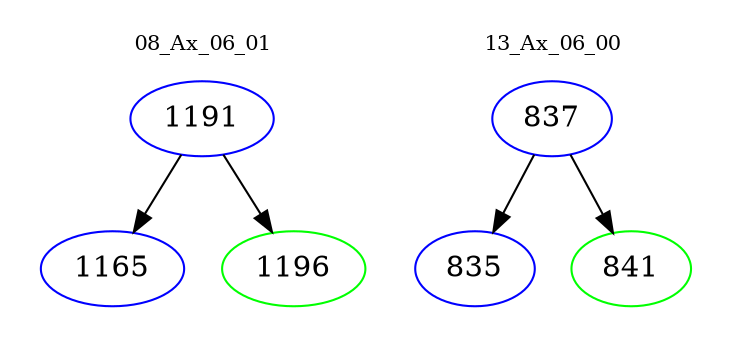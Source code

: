 digraph{
subgraph cluster_0 {
color = white
label = "08_Ax_06_01";
fontsize=10;
T0_1191 [label="1191", color="blue"]
T0_1191 -> T0_1165 [color="black"]
T0_1165 [label="1165", color="blue"]
T0_1191 -> T0_1196 [color="black"]
T0_1196 [label="1196", color="green"]
}
subgraph cluster_1 {
color = white
label = "13_Ax_06_00";
fontsize=10;
T1_837 [label="837", color="blue"]
T1_837 -> T1_835 [color="black"]
T1_835 [label="835", color="blue"]
T1_837 -> T1_841 [color="black"]
T1_841 [label="841", color="green"]
}
}
